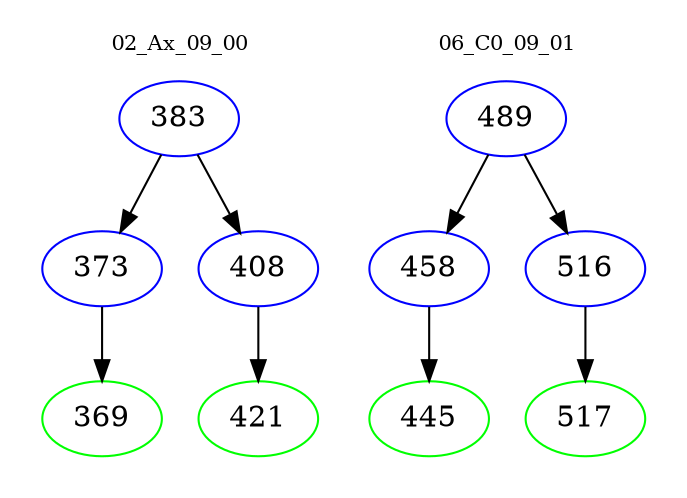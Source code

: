 digraph{
subgraph cluster_0 {
color = white
label = "02_Ax_09_00";
fontsize=10;
T0_383 [label="383", color="blue"]
T0_383 -> T0_373 [color="black"]
T0_373 [label="373", color="blue"]
T0_373 -> T0_369 [color="black"]
T0_369 [label="369", color="green"]
T0_383 -> T0_408 [color="black"]
T0_408 [label="408", color="blue"]
T0_408 -> T0_421 [color="black"]
T0_421 [label="421", color="green"]
}
subgraph cluster_1 {
color = white
label = "06_C0_09_01";
fontsize=10;
T1_489 [label="489", color="blue"]
T1_489 -> T1_458 [color="black"]
T1_458 [label="458", color="blue"]
T1_458 -> T1_445 [color="black"]
T1_445 [label="445", color="green"]
T1_489 -> T1_516 [color="black"]
T1_516 [label="516", color="blue"]
T1_516 -> T1_517 [color="black"]
T1_517 [label="517", color="green"]
}
}
